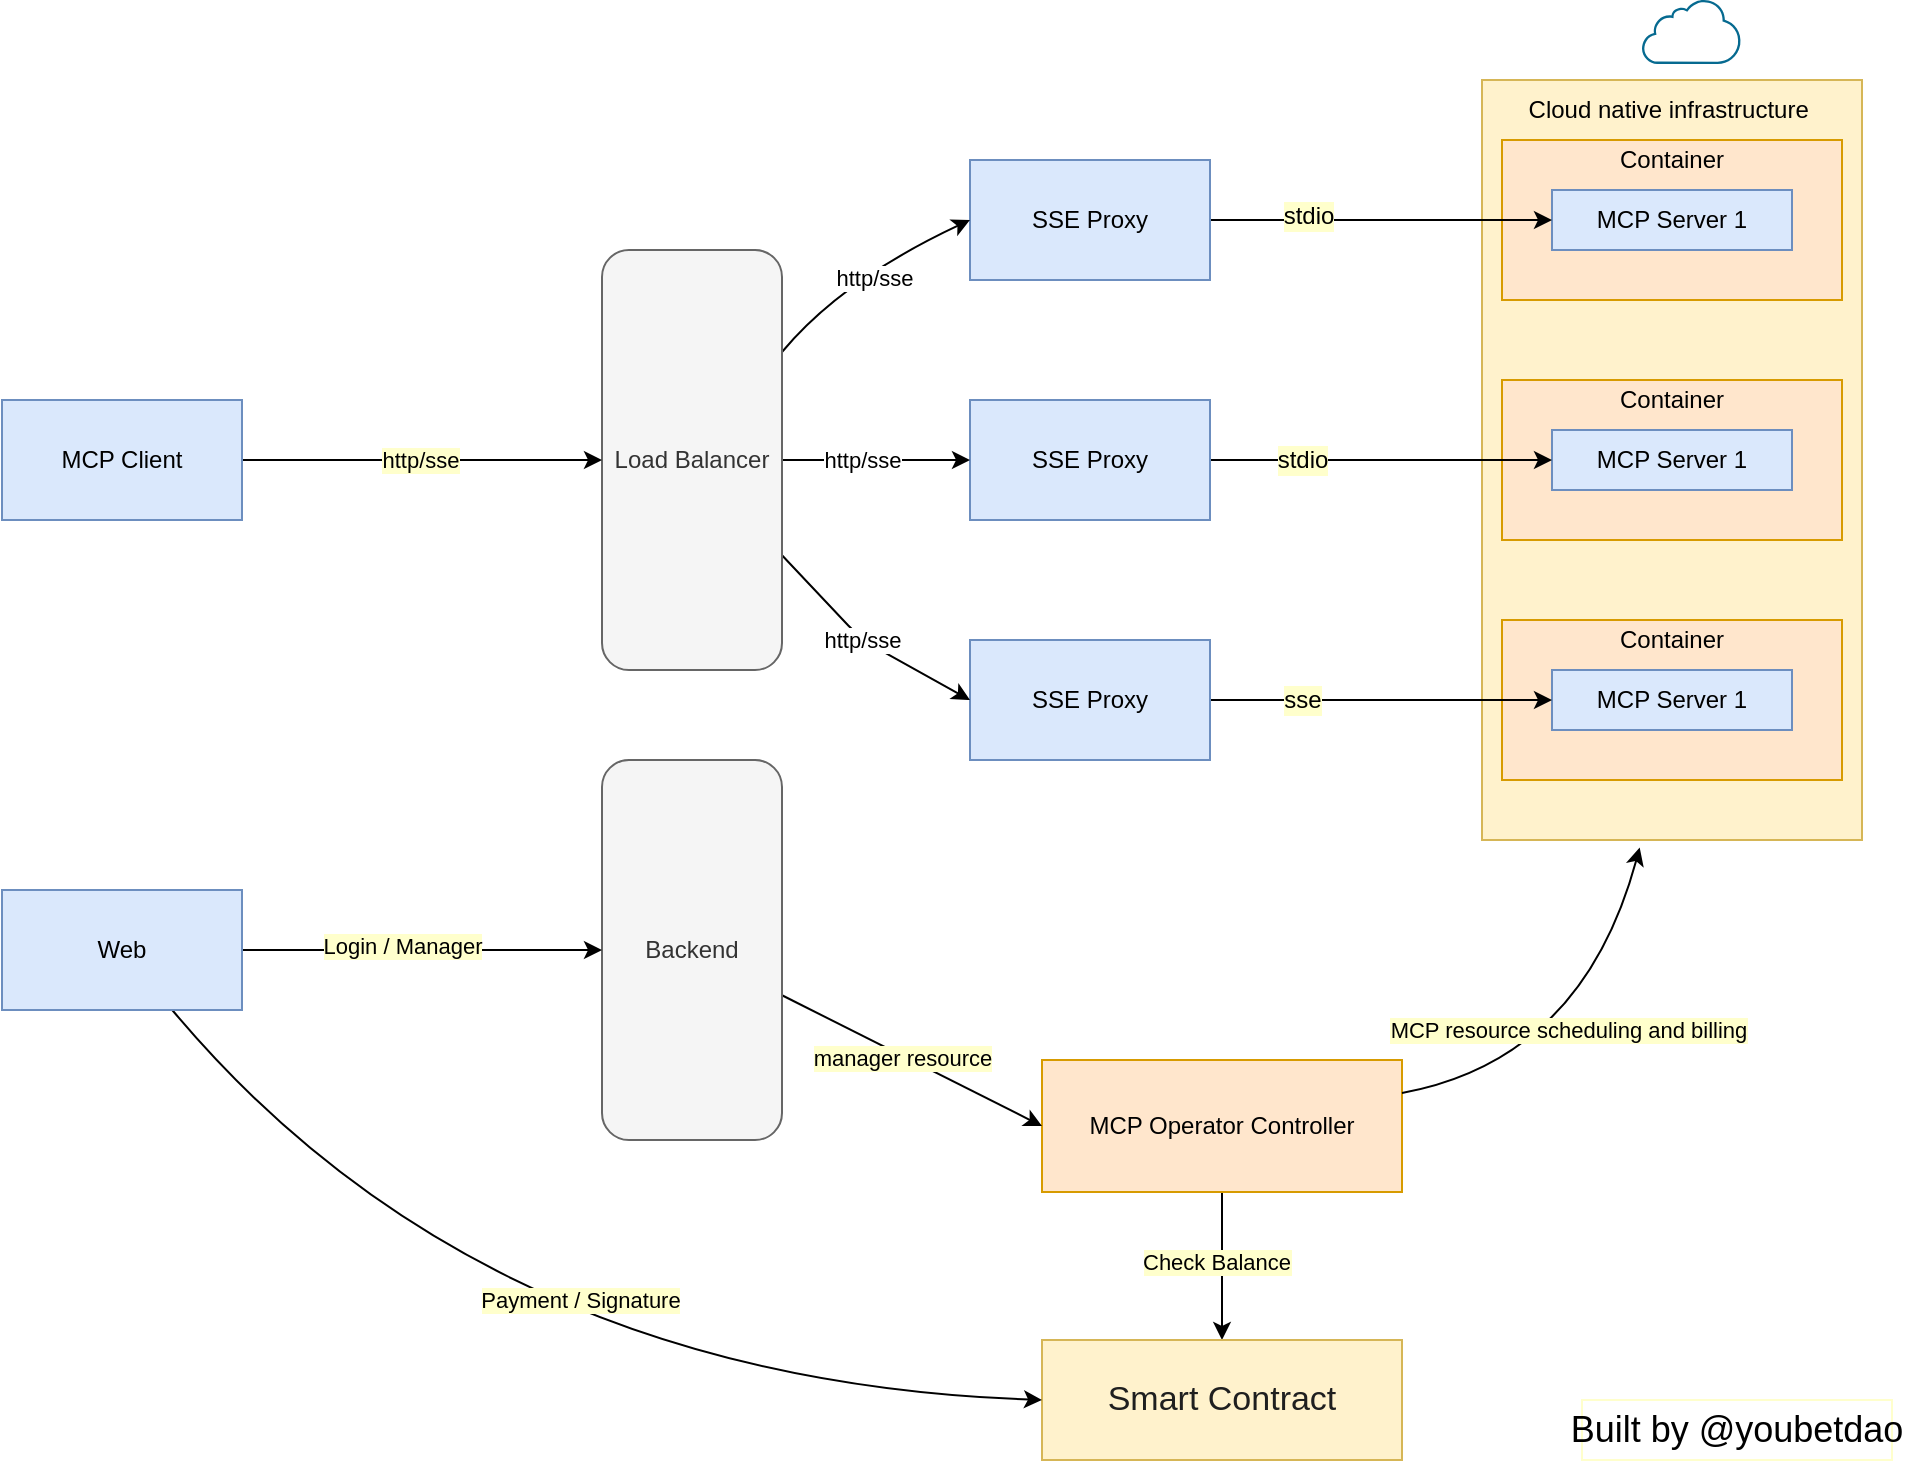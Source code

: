 <mxfile>
    <diagram id="WFLBhGVbIrNnshkw6GlL" name="第 1 页">
        <mxGraphModel dx="2194" dy="859" grid="1" gridSize="10" guides="1" tooltips="1" connect="1" arrows="1" fold="1" page="1" pageScale="1" pageWidth="827" pageHeight="1169" math="0" shadow="0">
            <root>
                <mxCell id="0"/>
                <mxCell id="1" parent="0"/>
                <mxCell id="2" value="" style="rounded=0;whiteSpace=wrap;html=1;fillColor=#fff2cc;strokeColor=#d6b656;" parent="1" vertex="1">
                    <mxGeometry x="610" y="40" width="190" height="380" as="geometry"/>
                </mxCell>
                <mxCell id="3" value="Cloud native infrastructure&amp;nbsp;" style="text;html=1;align=center;verticalAlign=middle;whiteSpace=wrap;rounded=0;" parent="1" vertex="1">
                    <mxGeometry x="610" y="40" width="190" height="30" as="geometry"/>
                </mxCell>
                <mxCell id="4" value="" style="rounded=0;whiteSpace=wrap;html=1;fillColor=#ffe6cc;strokeColor=#d79b00;" parent="1" vertex="1">
                    <mxGeometry x="620" y="70" width="170" height="80" as="geometry"/>
                </mxCell>
                <mxCell id="5" value="Container" style="text;html=1;align=center;verticalAlign=middle;whiteSpace=wrap;rounded=0;" parent="1" vertex="1">
                    <mxGeometry x="645" y="70" width="120" height="20" as="geometry"/>
                </mxCell>
                <mxCell id="6" value="MCP Server 1" style="rounded=0;whiteSpace=wrap;html=1;fillColor=#dae8fc;strokeColor=#6c8ebf;" parent="1" vertex="1">
                    <mxGeometry x="645" y="95" width="120" height="30" as="geometry"/>
                </mxCell>
                <mxCell id="7" value="" style="rounded=0;whiteSpace=wrap;html=1;fillColor=#ffe6cc;strokeColor=#d79b00;" parent="1" vertex="1">
                    <mxGeometry x="620" y="190" width="170" height="80" as="geometry"/>
                </mxCell>
                <mxCell id="8" value="Container" style="text;html=1;align=center;verticalAlign=middle;whiteSpace=wrap;rounded=0;" parent="1" vertex="1">
                    <mxGeometry x="645" y="190" width="120" height="20" as="geometry"/>
                </mxCell>
                <mxCell id="9" value="MCP Server 1" style="rounded=0;whiteSpace=wrap;html=1;fillColor=#dae8fc;strokeColor=#6c8ebf;" parent="1" vertex="1">
                    <mxGeometry x="645" y="215" width="120" height="30" as="geometry"/>
                </mxCell>
                <mxCell id="10" value="" style="rounded=0;whiteSpace=wrap;html=1;fillColor=#ffe6cc;strokeColor=#d79b00;" parent="1" vertex="1">
                    <mxGeometry x="620" y="310" width="170" height="80" as="geometry"/>
                </mxCell>
                <mxCell id="11" value="Container" style="text;html=1;align=center;verticalAlign=middle;whiteSpace=wrap;rounded=0;" parent="1" vertex="1">
                    <mxGeometry x="645" y="310" width="120" height="20" as="geometry"/>
                </mxCell>
                <mxCell id="12" value="MCP Server 1" style="rounded=0;whiteSpace=wrap;html=1;fillColor=#dae8fc;strokeColor=#6c8ebf;" parent="1" vertex="1">
                    <mxGeometry x="645" y="335" width="120" height="30" as="geometry"/>
                </mxCell>
                <mxCell id="15" style="edgeStyle=none;html=1;entryX=0;entryY=0.5;entryDx=0;entryDy=0;" parent="1" source="13" target="6" edge="1">
                    <mxGeometry relative="1" as="geometry"/>
                </mxCell>
                <mxCell id="16" value="stdio" style="edgeLabel;html=1;align=center;verticalAlign=middle;resizable=0;points=[];labelBackgroundColor=#FFFFCC;fontSize=12;" parent="15" vertex="1" connectable="0">
                    <mxGeometry x="-0.432" y="2" relative="1" as="geometry">
                        <mxPoint as="offset"/>
                    </mxGeometry>
                </mxCell>
                <mxCell id="13" value="SSE Proxy" style="rounded=0;whiteSpace=wrap;html=1;fillColor=#dae8fc;strokeColor=#6c8ebf;" parent="1" vertex="1">
                    <mxGeometry x="354" y="80" width="120" height="60" as="geometry"/>
                </mxCell>
                <mxCell id="18" style="edgeStyle=none;html=1;entryX=0;entryY=0.5;entryDx=0;entryDy=0;" parent="1" source="17" target="9" edge="1">
                    <mxGeometry relative="1" as="geometry"/>
                </mxCell>
                <mxCell id="21" value="stdio" style="edgeLabel;html=1;align=center;verticalAlign=middle;resizable=0;points=[];labelBackgroundColor=#FFFFCC;fontSize=12;" parent="18" vertex="1" connectable="0">
                    <mxGeometry x="-0.35" y="2" relative="1" as="geometry">
                        <mxPoint x="-10" y="2" as="offset"/>
                    </mxGeometry>
                </mxCell>
                <mxCell id="17" value="SSE Proxy" style="rounded=0;whiteSpace=wrap;html=1;fillColor=#dae8fc;strokeColor=#6c8ebf;" parent="1" vertex="1">
                    <mxGeometry x="354" y="200" width="120" height="60" as="geometry"/>
                </mxCell>
                <mxCell id="20" style="edgeStyle=none;html=1;entryX=0;entryY=0.5;entryDx=0;entryDy=0;" parent="1" source="19" target="12" edge="1">
                    <mxGeometry relative="1" as="geometry"/>
                </mxCell>
                <mxCell id="22" value="sse" style="edgeLabel;html=1;align=center;verticalAlign=middle;resizable=0;points=[];labelBackgroundColor=#FFFFCC;fontSize=12;" parent="20" vertex="1" connectable="0">
                    <mxGeometry x="-0.409" y="1" relative="1" as="geometry">
                        <mxPoint x="-5" y="1" as="offset"/>
                    </mxGeometry>
                </mxCell>
                <mxCell id="19" value="SSE Proxy" style="rounded=0;whiteSpace=wrap;html=1;fillColor=#dae8fc;strokeColor=#6c8ebf;" parent="1" vertex="1">
                    <mxGeometry x="354" y="320" width="120" height="60" as="geometry"/>
                </mxCell>
                <mxCell id="25" style="edgeStyle=none;html=1;entryX=0;entryY=0.5;entryDx=0;entryDy=0;rounded=0;curved=1;" parent="1" source="23" target="13" edge="1">
                    <mxGeometry relative="1" as="geometry">
                        <Array as="points">
                            <mxPoint x="290" y="140"/>
                        </Array>
                    </mxGeometry>
                </mxCell>
                <mxCell id="32" value="http/sse" style="edgeLabel;html=1;align=center;verticalAlign=middle;resizable=0;points=[];" parent="25" vertex="1" connectable="0">
                    <mxGeometry x="0.046" y="-6" relative="1" as="geometry">
                        <mxPoint as="offset"/>
                    </mxGeometry>
                </mxCell>
                <mxCell id="26" style="edgeStyle=none;html=1;entryX=0;entryY=0.5;entryDx=0;entryDy=0;" parent="1" source="23" target="17" edge="1">
                    <mxGeometry relative="1" as="geometry"/>
                </mxCell>
                <mxCell id="27" style="edgeStyle=none;html=1;entryX=0;entryY=0.5;entryDx=0;entryDy=0;" parent="1" source="23" target="19" edge="1">
                    <mxGeometry relative="1" as="geometry">
                        <Array as="points">
                            <mxPoint x="300" y="320"/>
                        </Array>
                    </mxGeometry>
                </mxCell>
                <mxCell id="23" value="Load Balancer" style="rounded=1;whiteSpace=wrap;html=1;fillColor=#f5f5f5;fontColor=#333333;strokeColor=#666666;" parent="1" vertex="1">
                    <mxGeometry x="170" y="125" width="90" height="210" as="geometry"/>
                </mxCell>
                <mxCell id="53" style="edgeStyle=none;html=1;entryX=0;entryY=0.5;entryDx=0;entryDy=0;" parent="1" source="28" target="23" edge="1">
                    <mxGeometry relative="1" as="geometry"/>
                </mxCell>
                <mxCell id="54" value="http/sse" style="edgeLabel;html=1;align=center;verticalAlign=middle;resizable=0;points=[];labelBackgroundColor=#FFFFCC;" parent="53" vertex="1" connectable="0">
                    <mxGeometry x="-0.014" relative="1" as="geometry">
                        <mxPoint as="offset"/>
                    </mxGeometry>
                </mxCell>
                <mxCell id="28" value="MCP Client" style="rounded=0;whiteSpace=wrap;html=1;fillColor=#dae8fc;strokeColor=#6c8ebf;" parent="1" vertex="1">
                    <mxGeometry x="-130" y="200" width="120" height="60" as="geometry"/>
                </mxCell>
                <mxCell id="33" value="http/sse" style="edgeLabel;html=1;align=center;verticalAlign=middle;resizable=0;points=[];" parent="1" vertex="1" connectable="0">
                    <mxGeometry x="299.998" y="230.002" as="geometry"/>
                </mxCell>
                <mxCell id="34" value="http/sse" style="edgeLabel;html=1;align=center;verticalAlign=middle;resizable=0;points=[];" parent="1" vertex="1" connectable="0">
                    <mxGeometry x="299.998" y="320.002" as="geometry"/>
                </mxCell>
                <mxCell id="66" style="edgeStyle=none;html=1;" parent="1" source="36" target="56" edge="1">
                    <mxGeometry relative="1" as="geometry"/>
                </mxCell>
                <mxCell id="67" value="Check Balance" style="edgeLabel;html=1;align=center;verticalAlign=middle;resizable=0;points=[];labelBackgroundColor=#FFFFCC;" parent="66" vertex="1" connectable="0">
                    <mxGeometry x="-0.054" y="-3" relative="1" as="geometry">
                        <mxPoint as="offset"/>
                    </mxGeometry>
                </mxCell>
                <mxCell id="36" value="MCP Operator Controller" style="rounded=0;whiteSpace=wrap;html=1;fillColor=#ffe6cc;strokeColor=#d79b00;" parent="1" vertex="1">
                    <mxGeometry x="390" y="530" width="180" height="66" as="geometry"/>
                </mxCell>
                <mxCell id="37" style="edgeStyle=none;html=1;entryX=0.415;entryY=1.01;entryDx=0;entryDy=0;entryPerimeter=0;rounded=0;curved=1;" parent="1" source="36" target="2" edge="1">
                    <mxGeometry relative="1" as="geometry">
                        <Array as="points">
                            <mxPoint x="660" y="530"/>
                        </Array>
                    </mxGeometry>
                </mxCell>
                <mxCell id="38" value="MCP resource scheduling and billing" style="edgeLabel;html=1;align=center;verticalAlign=middle;resizable=0;points=[];labelBackgroundColor=#FFFFCC;" parent="37" vertex="1" connectable="0">
                    <mxGeometry x="-0.13" y="16" relative="1" as="geometry">
                        <mxPoint as="offset"/>
                    </mxGeometry>
                </mxCell>
                <mxCell id="42" value="" style="sketch=0;pointerEvents=1;shadow=0;dashed=0;html=1;strokeColor=none;aspect=fixed;labelPosition=center;verticalLabelPosition=bottom;verticalAlign=top;align=center;outlineConnect=0;shape=mxgraph.vvd.cloud_computing;fillColor=#066A90;" parent="1" vertex="1">
                    <mxGeometry x="690" width="50" height="32" as="geometry"/>
                </mxCell>
                <mxCell id="52" style="edgeStyle=none;html=1;entryX=0;entryY=0.5;entryDx=0;entryDy=0;rounded=0;curved=1;" parent="1" source="51" target="36" edge="1">
                    <mxGeometry relative="1" as="geometry">
                        <Array as="points"/>
                    </mxGeometry>
                </mxCell>
                <mxCell id="68" value="manager resource" style="edgeLabel;html=1;align=center;verticalAlign=middle;resizable=0;points=[];labelBackgroundColor=#FFFFCC;" parent="52" vertex="1" connectable="0">
                    <mxGeometry x="-0.081" y="-1" relative="1" as="geometry">
                        <mxPoint as="offset"/>
                    </mxGeometry>
                </mxCell>
                <mxCell id="51" value="Backend" style="rounded=1;whiteSpace=wrap;html=1;fillColor=#f5f5f5;fontColor=#333333;strokeColor=#666666;" parent="1" vertex="1">
                    <mxGeometry x="170" y="380" width="90" height="190" as="geometry"/>
                </mxCell>
                <mxCell id="56" value="&lt;span style=&quot;color: rgb(31, 31, 31); font-family: Arial, sans-serif; text-align: start;&quot;&gt;&lt;font style=&quot;font-size: 17px;&quot;&gt;Smart Contract&lt;/font&gt;&lt;/span&gt;" style="rounded=0;whiteSpace=wrap;html=1;fontSize=12;fillColor=#fff2cc;strokeColor=#d6b656;" parent="1" vertex="1">
                    <mxGeometry x="390" y="670" width="180" height="60" as="geometry"/>
                </mxCell>
                <mxCell id="61" style="edgeStyle=none;html=1;entryX=0;entryY=0.5;entryDx=0;entryDy=0;" parent="1" source="60" target="51" edge="1">
                    <mxGeometry relative="1" as="geometry"/>
                </mxCell>
                <mxCell id="62" value="Login / Manager" style="edgeLabel;html=1;align=center;verticalAlign=middle;resizable=0;points=[];labelBackgroundColor=#FFFFCC;" parent="61" vertex="1" connectable="0">
                    <mxGeometry x="-0.109" y="2" relative="1" as="geometry">
                        <mxPoint as="offset"/>
                    </mxGeometry>
                </mxCell>
                <mxCell id="64" style="edgeStyle=none;html=1;entryX=0;entryY=0.5;entryDx=0;entryDy=0;rounded=0;curved=1;" parent="1" source="60" target="56" edge="1">
                    <mxGeometry relative="1" as="geometry">
                        <Array as="points">
                            <mxPoint x="110" y="690"/>
                        </Array>
                    </mxGeometry>
                </mxCell>
                <mxCell id="65" value="Payment / Signature" style="edgeLabel;html=1;align=center;verticalAlign=middle;resizable=0;points=[];labelBackgroundColor=#FFFFCC;" parent="64" vertex="1" connectable="0">
                    <mxGeometry x="0.106" y="42" relative="1" as="geometry">
                        <mxPoint as="offset"/>
                    </mxGeometry>
                </mxCell>
                <mxCell id="60" value="Web" style="rounded=0;whiteSpace=wrap;html=1;fillColor=#dae8fc;strokeColor=#6c8ebf;" parent="1" vertex="1">
                    <mxGeometry x="-130" y="445" width="120" height="60" as="geometry"/>
                </mxCell>
                <mxCell id="69" value="&lt;div data-lark-html-role=&quot;root&quot;&gt;&lt;span style=&quot;white-space: pre;&quot; data-eleid=&quot;3&quot; class=&quot;text-only&quot;&gt;&lt;font style=&quot;font-size: 18px;&quot;&gt;Built by @youbetdao&lt;/font&gt;&lt;/span&gt;&lt;/div&gt;" style="text;html=1;align=center;verticalAlign=middle;whiteSpace=wrap;rounded=0;strokeColor=#FFFFCC;" vertex="1" parent="1">
                    <mxGeometry x="660" y="700" width="155" height="30" as="geometry"/>
                </mxCell>
            </root>
        </mxGraphModel>
    </diagram>
</mxfile>
